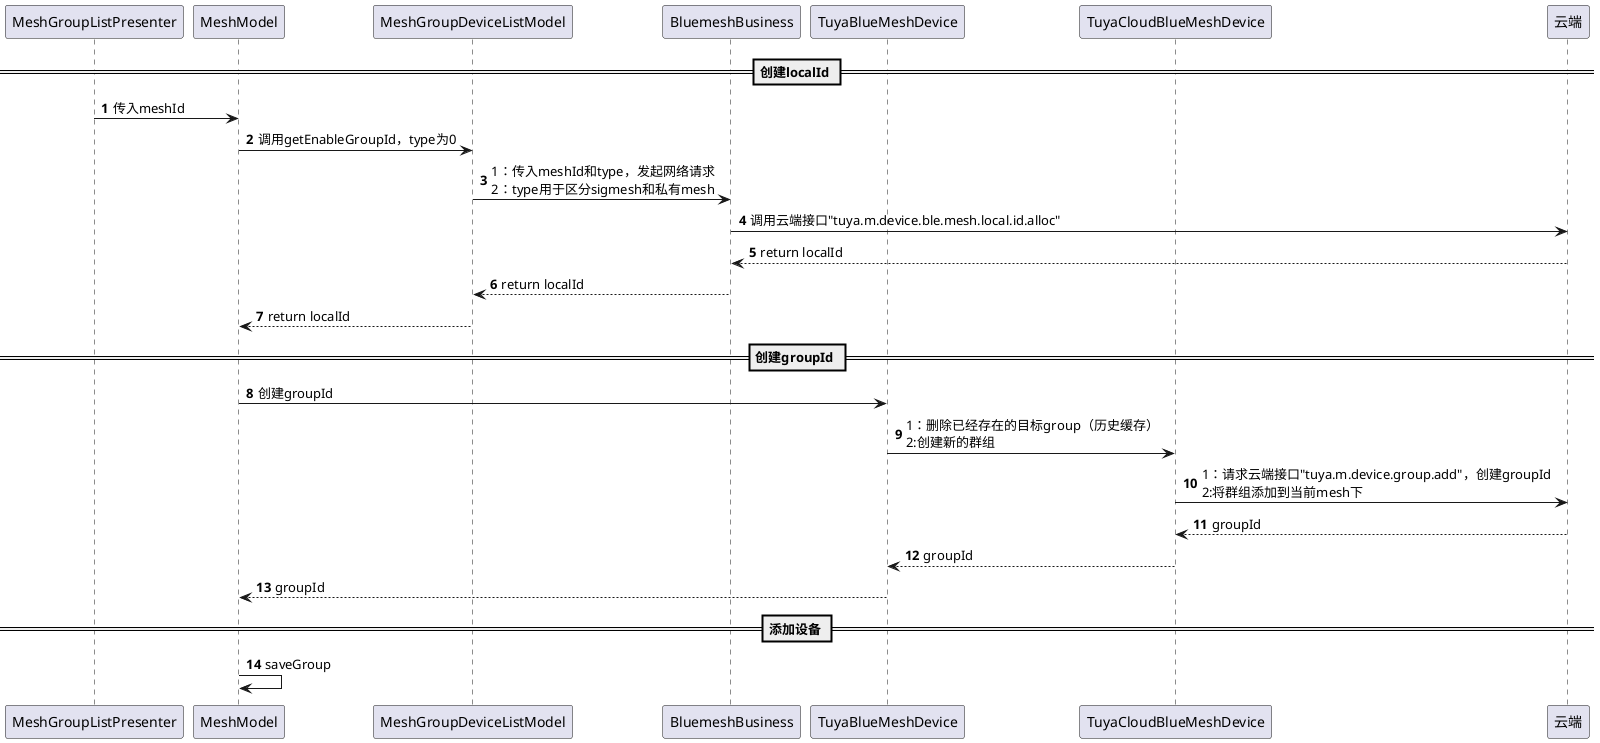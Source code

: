 @startuml
'https://plantuml.com/sequence-diagram

autonumber

participant MeshGroupListPresenter order 10
participant MeshModel order 20
participant MeshGroupDeviceListModel order 30
participant BluemeshBusiness order 40
participant TuyaBlueMeshDevice order 50
participant TuyaCloudBlueMeshDevice order 60
participant 云端 order 1000



== 创建localId ==
MeshGroupListPresenter -> MeshModel : 传入meshId
MeshModel -> MeshGroupDeviceListModel : 调用getEnableGroupId，type为0
MeshGroupDeviceListModel -> BluemeshBusiness : 1：传入meshId和type，发起网络请求\n2：type用于区分sigmesh和私有mesh
BluemeshBusiness -> 云端 : 调用云端接口"tuya.m.device.ble.mesh.local.id.alloc"
BluemeshBusiness <-- 云端 : return localId
MeshGroupDeviceListModel <-- BluemeshBusiness : return localId
MeshModel <-- MeshGroupDeviceListModel : return localId

== 创建groupId ==
MeshModel -> TuyaBlueMeshDevice : 创建groupId
TuyaBlueMeshDevice -> TuyaCloudBlueMeshDevice : 1：删除已经存在的目标group（历史缓存）\n2:创建新的群组
TuyaCloudBlueMeshDevice -> 云端 : 1：请求云端接口"tuya.m.device.group.add"，创建groupId\n2:将群组添加到当前mesh下
TuyaCloudBlueMeshDevice <-- 云端 : groupId
TuyaBlueMeshDevice <-- TuyaCloudBlueMeshDevice : groupId
MeshModel <-- TuyaBlueMeshDevice : groupId

== 添加设备 ==
MeshModel -> MeshModel:saveGroup

@enduml